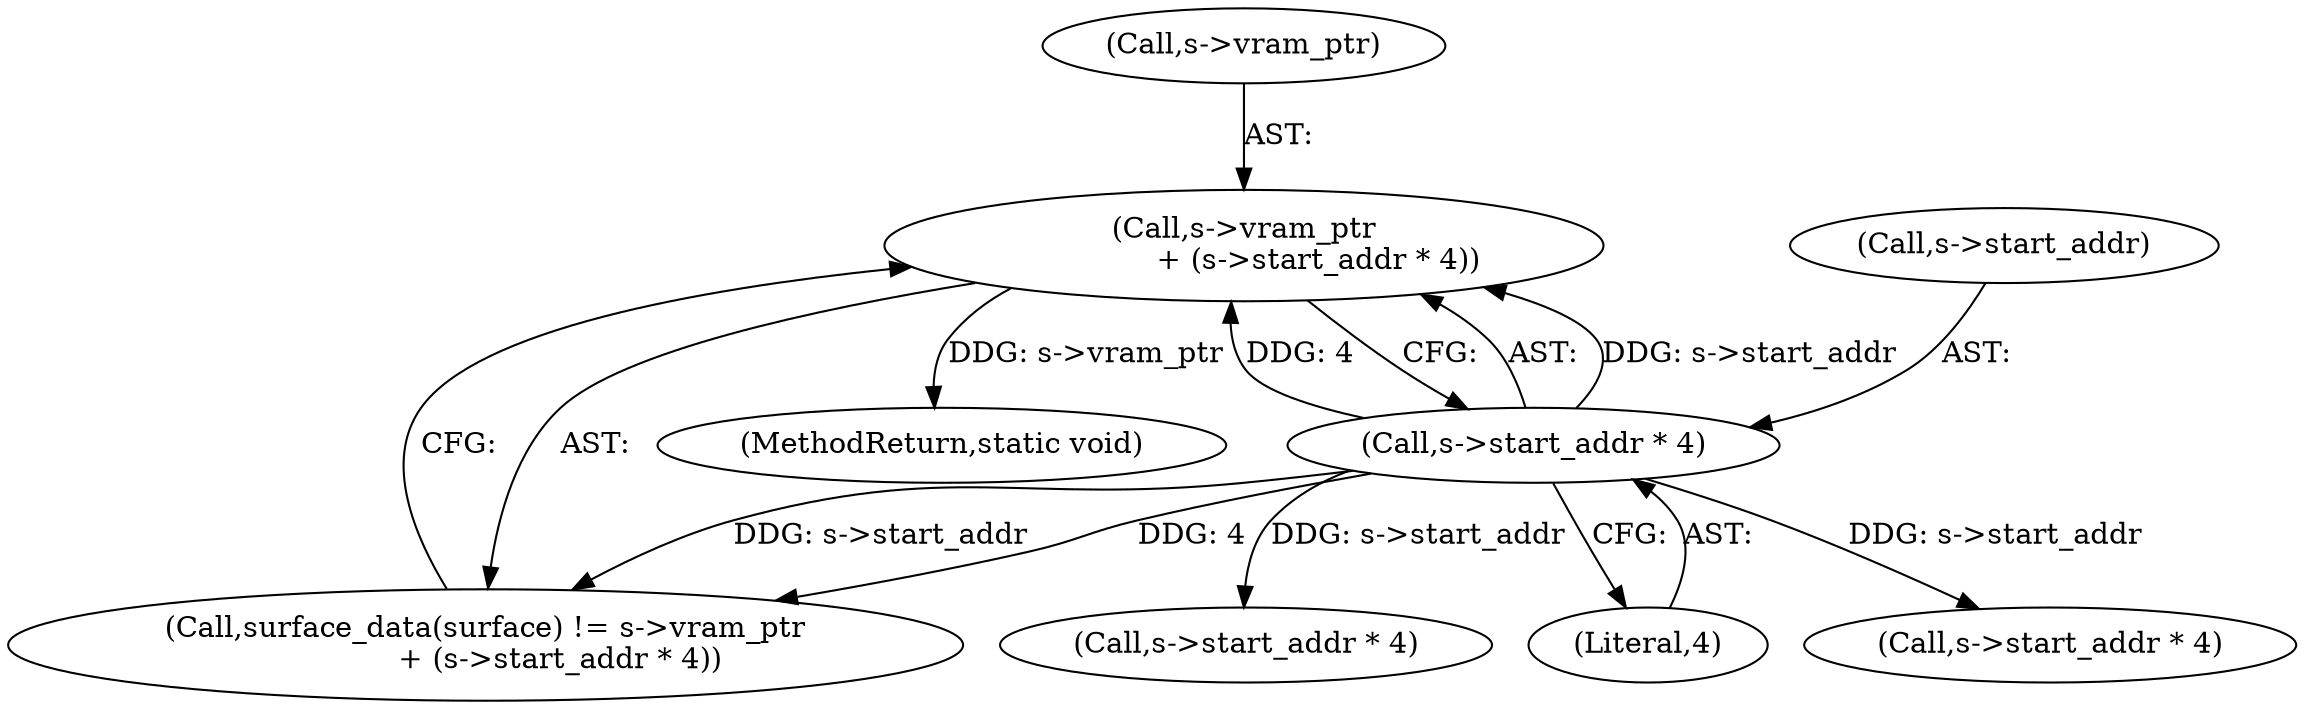 digraph "0_qemu_bfc56535f793c557aa754c50213fc5f882e6482d@pointer" {
"1000435" [label="(Call,s->vram_ptr\n                + (s->start_addr * 4))"];
"1000439" [label="(Call,s->start_addr * 4)"];
"1000658" [label="(Call,s->start_addr * 4)"];
"1000440" [label="(Call,s->start_addr)"];
"1000465" [label="(Call,s->start_addr * 4)"];
"1000432" [label="(Call,surface_data(surface) != s->vram_ptr\n                + (s->start_addr * 4))"];
"1000939" [label="(MethodReturn,static void)"];
"1000443" [label="(Literal,4)"];
"1000435" [label="(Call,s->vram_ptr\n                + (s->start_addr * 4))"];
"1000436" [label="(Call,s->vram_ptr)"];
"1000439" [label="(Call,s->start_addr * 4)"];
"1000435" -> "1000432"  [label="AST: "];
"1000435" -> "1000439"  [label="CFG: "];
"1000436" -> "1000435"  [label="AST: "];
"1000439" -> "1000435"  [label="AST: "];
"1000432" -> "1000435"  [label="CFG: "];
"1000435" -> "1000939"  [label="DDG: s->vram_ptr"];
"1000439" -> "1000435"  [label="DDG: s->start_addr"];
"1000439" -> "1000435"  [label="DDG: 4"];
"1000439" -> "1000443"  [label="CFG: "];
"1000440" -> "1000439"  [label="AST: "];
"1000443" -> "1000439"  [label="AST: "];
"1000439" -> "1000432"  [label="DDG: s->start_addr"];
"1000439" -> "1000432"  [label="DDG: 4"];
"1000439" -> "1000465"  [label="DDG: s->start_addr"];
"1000439" -> "1000658"  [label="DDG: s->start_addr"];
}
